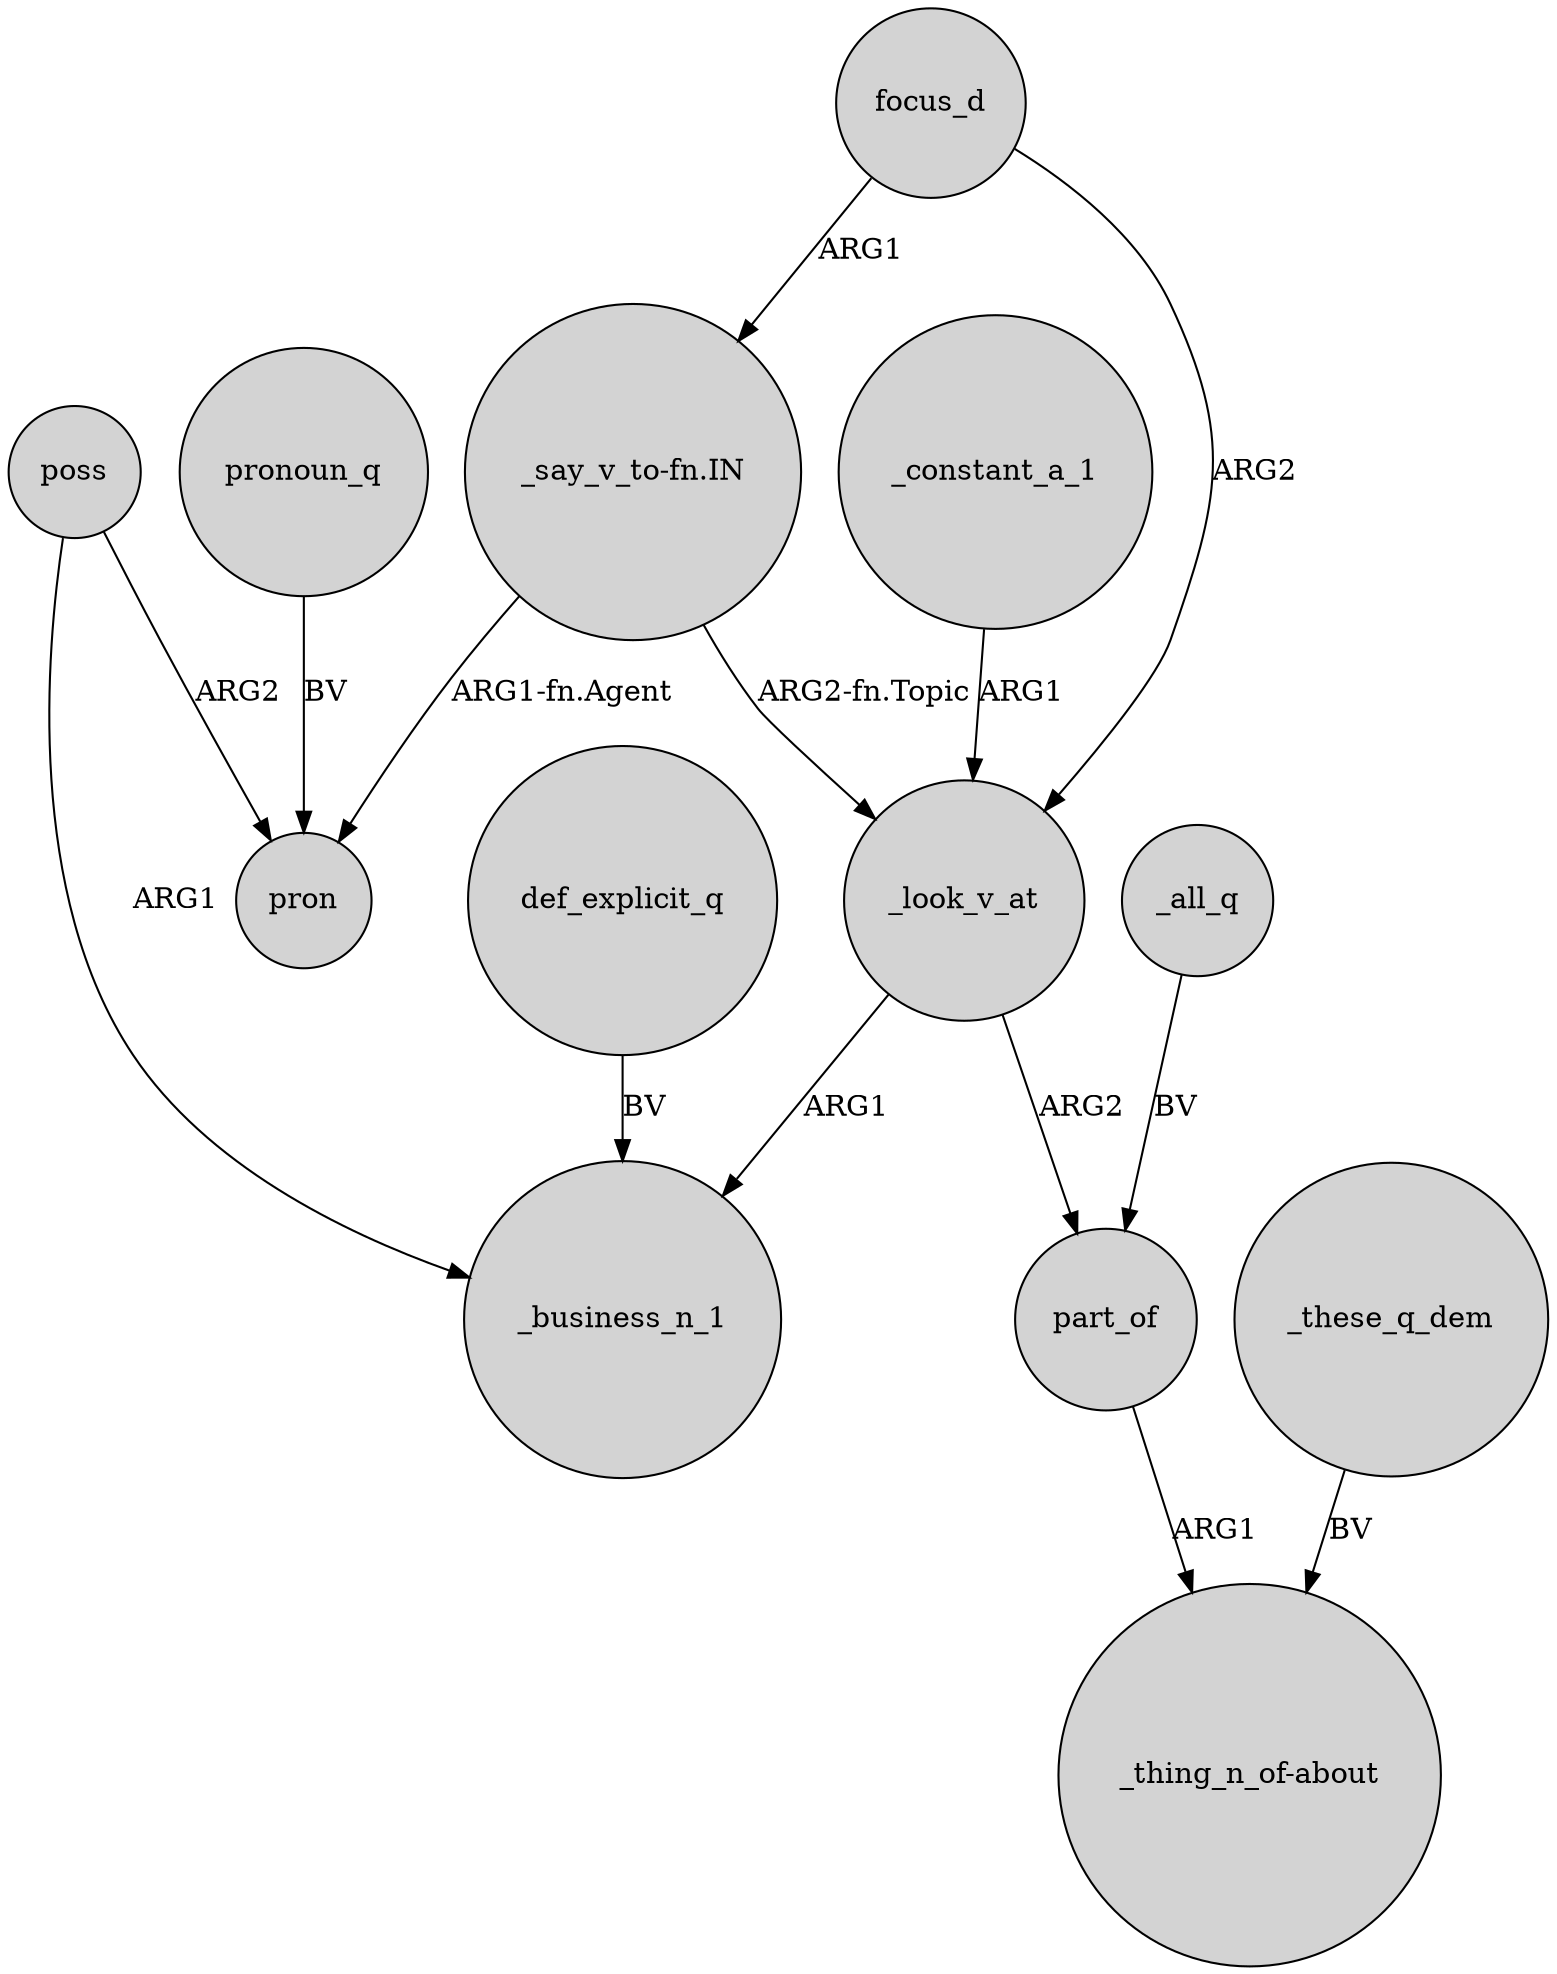 digraph {
	node [shape=circle style=filled]
	_look_v_at -> _business_n_1 [label=ARG1]
	focus_d -> _look_v_at [label=ARG2]
	_look_v_at -> part_of [label=ARG2]
	part_of -> "_thing_n_of-about" [label=ARG1]
	poss -> pron [label=ARG2]
	pronoun_q -> pron [label=BV]
	_constant_a_1 -> _look_v_at [label=ARG1]
	_all_q -> part_of [label=BV]
	"_say_v_to-fn.IN" -> _look_v_at [label="ARG2-fn.Topic"]
	_these_q_dem -> "_thing_n_of-about" [label=BV]
	focus_d -> "_say_v_to-fn.IN" [label=ARG1]
	def_explicit_q -> _business_n_1 [label=BV]
	"_say_v_to-fn.IN" -> pron [label="ARG1-fn.Agent"]
	poss -> _business_n_1 [label=ARG1]
}
